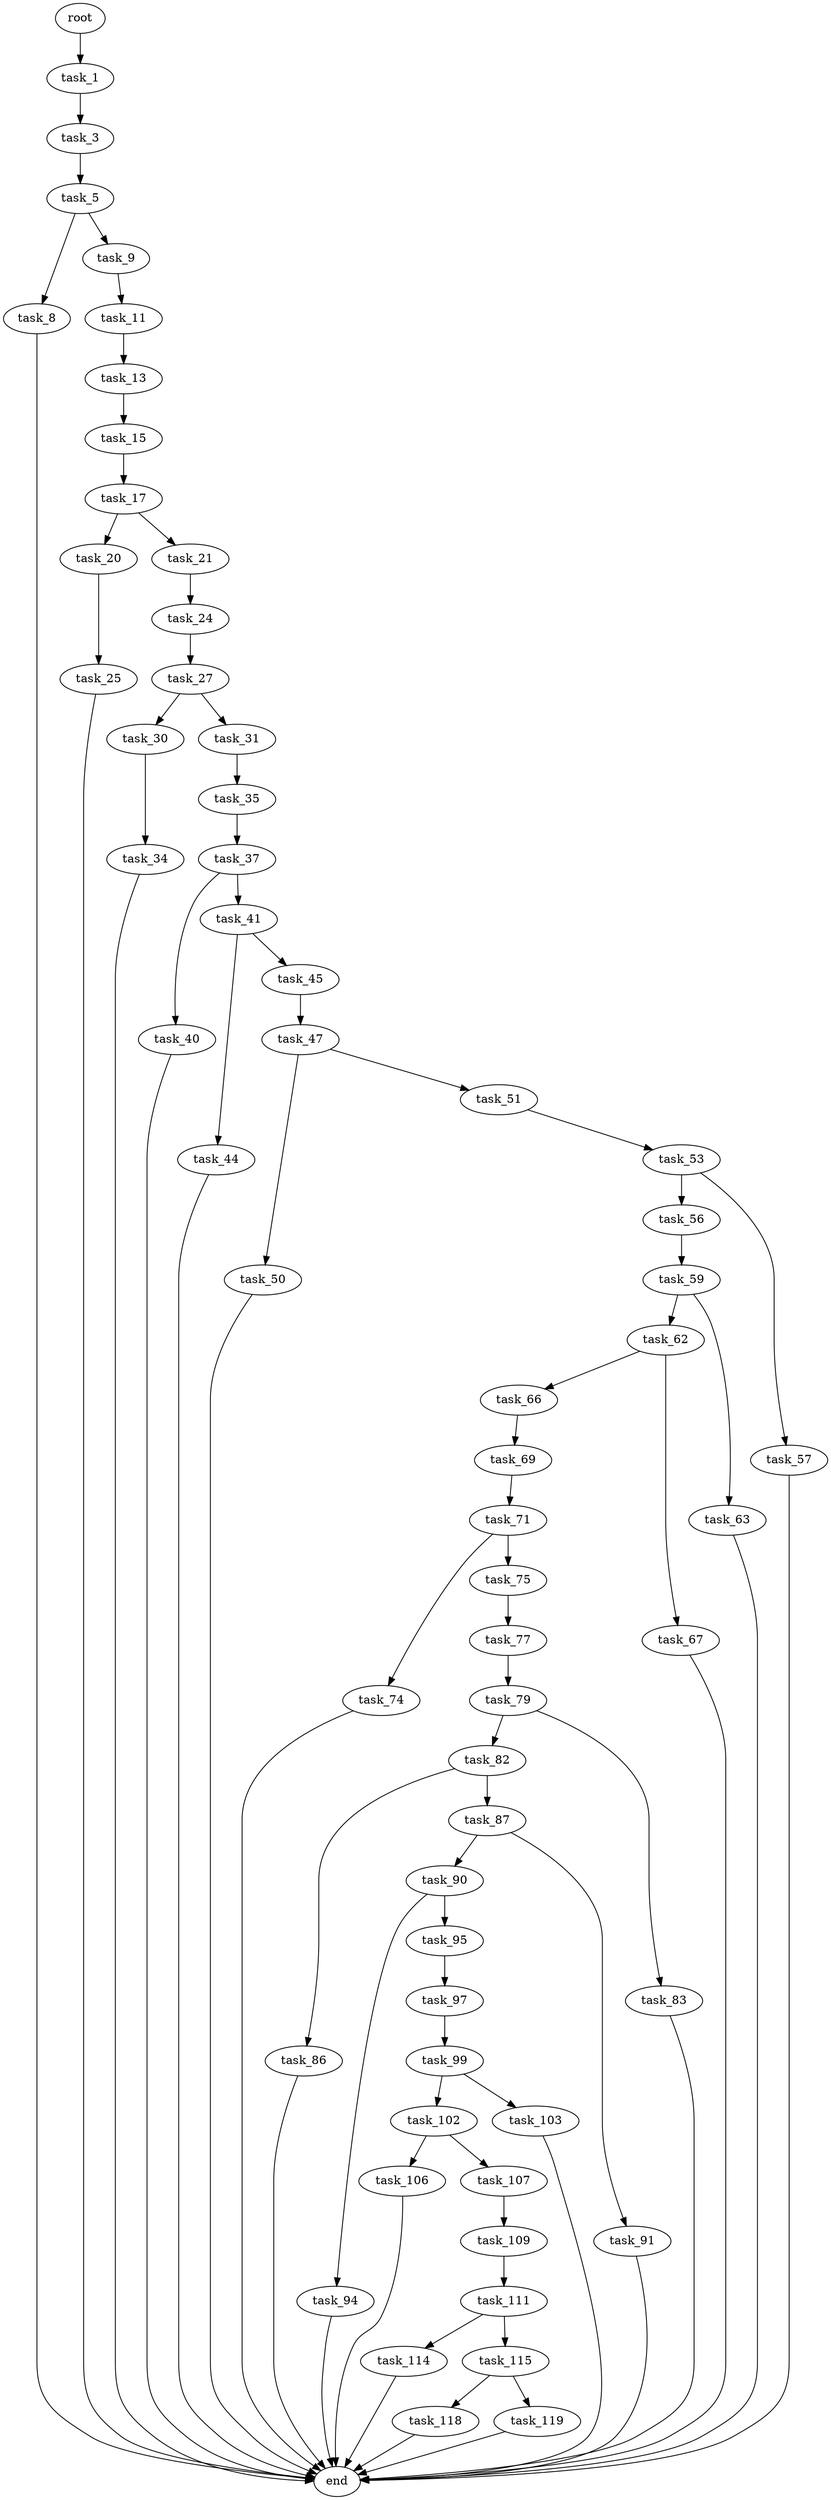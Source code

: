 digraph G {
  root [size="0.000000"];
  task_1 [size="16872340279.000000"];
  task_3 [size="25044823318.000000"];
  task_5 [size="430603623217.000000"];
  task_8 [size="549755813888.000000"];
  task_9 [size="48319394989.000000"];
  end [size="0.000000"];
  task_11 [size="68719476736.000000"];
  task_13 [size="31145254492.000000"];
  task_15 [size="6678417797.000000"];
  task_17 [size="1171872361199.000000"];
  task_20 [size="134217728000.000000"];
  task_21 [size="28991029248.000000"];
  task_25 [size="134217728000.000000"];
  task_24 [size="12306967220.000000"];
  task_27 [size="134217728000.000000"];
  task_30 [size="231928233984.000000"];
  task_31 [size="68719476736.000000"];
  task_34 [size="1638983301.000000"];
  task_35 [size="916946725.000000"];
  task_37 [size="183756953120.000000"];
  task_40 [size="28991029248.000000"];
  task_41 [size="286610111077.000000"];
  task_44 [size="231928233984.000000"];
  task_45 [size="782757789696.000000"];
  task_47 [size="68719476736.000000"];
  task_50 [size="6988714262.000000"];
  task_51 [size="28991029248.000000"];
  task_53 [size="1073741824000.000000"];
  task_56 [size="534971524881.000000"];
  task_57 [size="28991029248.000000"];
  task_59 [size="1956618635.000000"];
  task_62 [size="68719476736.000000"];
  task_63 [size="3450327726.000000"];
  task_66 [size="27110483124.000000"];
  task_67 [size="68719476736.000000"];
  task_69 [size="28991029248.000000"];
  task_71 [size="134217728000.000000"];
  task_74 [size="156066895762.000000"];
  task_75 [size="367394882357.000000"];
  task_77 [size="22861602114.000000"];
  task_79 [size="22674967858.000000"];
  task_82 [size="549755813888.000000"];
  task_83 [size="174740828580.000000"];
  task_86 [size="17639688349.000000"];
  task_87 [size="18401184534.000000"];
  task_90 [size="3369147778.000000"];
  task_91 [size="55995437680.000000"];
  task_94 [size="259554961555.000000"];
  task_95 [size="40402584710.000000"];
  task_97 [size="265675513684.000000"];
  task_99 [size="28991029248.000000"];
  task_102 [size="857710327.000000"];
  task_103 [size="22379520174.000000"];
  task_106 [size="377368361900.000000"];
  task_107 [size="179430695184.000000"];
  task_109 [size="24690776943.000000"];
  task_111 [size="26362276375.000000"];
  task_114 [size="1729832334.000000"];
  task_115 [size="1073741824000.000000"];
  task_118 [size="1073741824000.000000"];
  task_119 [size="8589934592.000000"];

  root -> task_1 [size="1.000000"];
  task_1 -> task_3 [size="33554432.000000"];
  task_3 -> task_5 [size="411041792.000000"];
  task_5 -> task_8 [size="838860800.000000"];
  task_5 -> task_9 [size="838860800.000000"];
  task_8 -> end [size="1.000000"];
  task_9 -> task_11 [size="209715200.000000"];
  task_11 -> task_13 [size="134217728.000000"];
  task_13 -> task_15 [size="679477248.000000"];
  task_15 -> task_17 [size="411041792.000000"];
  task_17 -> task_20 [size="838860800.000000"];
  task_17 -> task_21 [size="838860800.000000"];
  task_20 -> task_25 [size="209715200.000000"];
  task_21 -> task_24 [size="75497472.000000"];
  task_25 -> end [size="1.000000"];
  task_24 -> task_27 [size="301989888.000000"];
  task_27 -> task_30 [size="209715200.000000"];
  task_27 -> task_31 [size="209715200.000000"];
  task_30 -> task_34 [size="301989888.000000"];
  task_31 -> task_35 [size="134217728.000000"];
  task_34 -> end [size="1.000000"];
  task_35 -> task_37 [size="33554432.000000"];
  task_37 -> task_40 [size="536870912.000000"];
  task_37 -> task_41 [size="536870912.000000"];
  task_40 -> end [size="1.000000"];
  task_41 -> task_44 [size="301989888.000000"];
  task_41 -> task_45 [size="301989888.000000"];
  task_44 -> end [size="1.000000"];
  task_45 -> task_47 [size="679477248.000000"];
  task_47 -> task_50 [size="134217728.000000"];
  task_47 -> task_51 [size="134217728.000000"];
  task_50 -> end [size="1.000000"];
  task_51 -> task_53 [size="75497472.000000"];
  task_53 -> task_56 [size="838860800.000000"];
  task_53 -> task_57 [size="838860800.000000"];
  task_56 -> task_59 [size="679477248.000000"];
  task_57 -> end [size="1.000000"];
  task_59 -> task_62 [size="209715200.000000"];
  task_59 -> task_63 [size="209715200.000000"];
  task_62 -> task_66 [size="134217728.000000"];
  task_62 -> task_67 [size="134217728.000000"];
  task_63 -> end [size="1.000000"];
  task_66 -> task_69 [size="536870912.000000"];
  task_67 -> end [size="1.000000"];
  task_69 -> task_71 [size="75497472.000000"];
  task_71 -> task_74 [size="209715200.000000"];
  task_71 -> task_75 [size="209715200.000000"];
  task_74 -> end [size="1.000000"];
  task_75 -> task_77 [size="301989888.000000"];
  task_77 -> task_79 [size="679477248.000000"];
  task_79 -> task_82 [size="536870912.000000"];
  task_79 -> task_83 [size="536870912.000000"];
  task_82 -> task_86 [size="536870912.000000"];
  task_82 -> task_87 [size="536870912.000000"];
  task_83 -> end [size="1.000000"];
  task_86 -> end [size="1.000000"];
  task_87 -> task_90 [size="411041792.000000"];
  task_87 -> task_91 [size="411041792.000000"];
  task_90 -> task_94 [size="75497472.000000"];
  task_90 -> task_95 [size="75497472.000000"];
  task_91 -> end [size="1.000000"];
  task_94 -> end [size="1.000000"];
  task_95 -> task_97 [size="75497472.000000"];
  task_97 -> task_99 [size="301989888.000000"];
  task_99 -> task_102 [size="75497472.000000"];
  task_99 -> task_103 [size="75497472.000000"];
  task_102 -> task_106 [size="33554432.000000"];
  task_102 -> task_107 [size="33554432.000000"];
  task_103 -> end [size="1.000000"];
  task_106 -> end [size="1.000000"];
  task_107 -> task_109 [size="536870912.000000"];
  task_109 -> task_111 [size="33554432.000000"];
  task_111 -> task_114 [size="838860800.000000"];
  task_111 -> task_115 [size="838860800.000000"];
  task_114 -> end [size="1.000000"];
  task_115 -> task_118 [size="838860800.000000"];
  task_115 -> task_119 [size="838860800.000000"];
  task_118 -> end [size="1.000000"];
  task_119 -> end [size="1.000000"];
}
